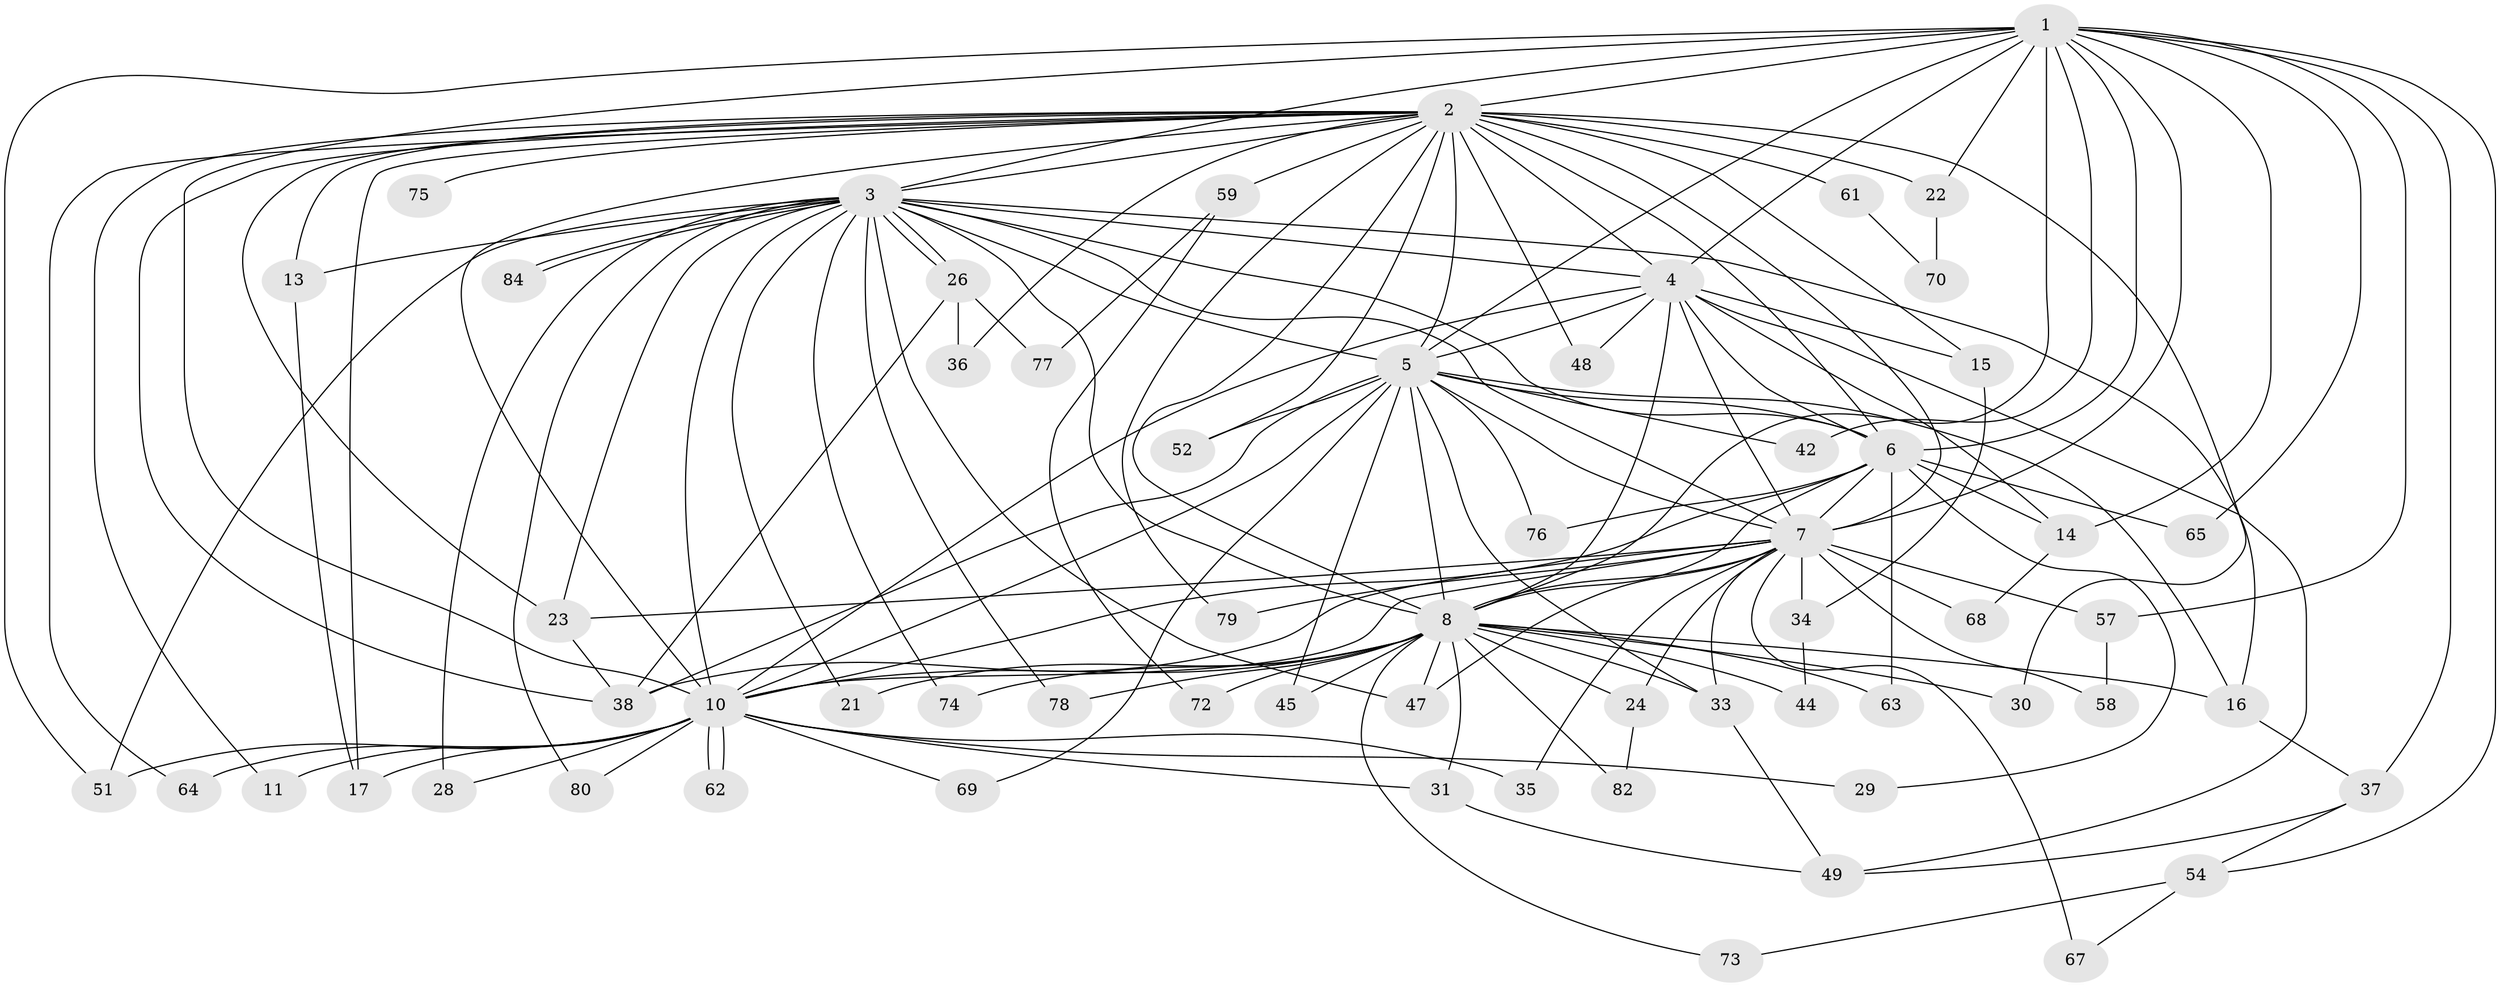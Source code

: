 // original degree distribution, {17: 0.011904761904761904, 18: 0.023809523809523808, 23: 0.011904761904761904, 13: 0.011904761904761904, 16: 0.011904761904761904, 19: 0.011904761904761904, 25: 0.011904761904761904, 22: 0.023809523809523808, 2: 0.47619047619047616, 4: 0.10714285714285714, 3: 0.2857142857142857, 5: 0.011904761904761904}
// Generated by graph-tools (version 1.1) at 2025/41/03/06/25 10:41:39]
// undirected, 62 vertices, 151 edges
graph export_dot {
graph [start="1"]
  node [color=gray90,style=filled];
  1 [super="+12"];
  2 [super="+9"];
  3 [super="+41"];
  4 [super="+39"];
  5 [super="+27"];
  6 [super="+20"];
  7 [super="+32"];
  8 [super="+46"];
  10 [super="+66"];
  11;
  13;
  14 [super="+18"];
  15;
  16 [super="+25"];
  17 [super="+19"];
  21;
  22 [super="+50"];
  23 [super="+43"];
  24;
  26 [super="+55"];
  28;
  29;
  30 [super="+71"];
  31;
  33 [super="+83"];
  34;
  35;
  36;
  37 [super="+81"];
  38 [super="+40"];
  42;
  44;
  45;
  47 [super="+60"];
  48;
  49 [super="+56"];
  51 [super="+53"];
  52;
  54;
  57;
  58;
  59;
  61;
  62;
  63;
  64;
  65;
  67;
  68;
  69;
  70;
  72;
  73;
  74;
  75;
  76;
  77;
  78;
  79;
  80;
  82;
  84;
  1 -- 2 [weight=2];
  1 -- 3;
  1 -- 4;
  1 -- 5;
  1 -- 6 [weight=2];
  1 -- 7;
  1 -- 8 [weight=2];
  1 -- 10;
  1 -- 22;
  1 -- 37;
  1 -- 54;
  1 -- 57;
  1 -- 65;
  1 -- 42;
  1 -- 51;
  1 -- 14;
  2 -- 3 [weight=2];
  2 -- 4 [weight=3];
  2 -- 5 [weight=2];
  2 -- 6 [weight=2];
  2 -- 7 [weight=2];
  2 -- 8 [weight=2];
  2 -- 10 [weight=2];
  2 -- 15;
  2 -- 22 [weight=2];
  2 -- 23;
  2 -- 30 [weight=2];
  2 -- 36;
  2 -- 38;
  2 -- 52;
  2 -- 59 [weight=2];
  2 -- 64;
  2 -- 11;
  2 -- 75;
  2 -- 13;
  2 -- 79;
  2 -- 17;
  2 -- 48;
  2 -- 61;
  3 -- 4;
  3 -- 5;
  3 -- 6;
  3 -- 7;
  3 -- 8;
  3 -- 10;
  3 -- 13;
  3 -- 16;
  3 -- 21;
  3 -- 23;
  3 -- 26;
  3 -- 26;
  3 -- 28 [weight=2];
  3 -- 74;
  3 -- 78;
  3 -- 84;
  3 -- 84;
  3 -- 80;
  3 -- 47;
  3 -- 51;
  4 -- 5;
  4 -- 6;
  4 -- 7;
  4 -- 8;
  4 -- 10;
  4 -- 14;
  4 -- 15;
  4 -- 48;
  4 -- 49;
  5 -- 6;
  5 -- 7;
  5 -- 8;
  5 -- 10;
  5 -- 16 [weight=2];
  5 -- 33;
  5 -- 38;
  5 -- 42;
  5 -- 45;
  5 -- 52;
  5 -- 69;
  5 -- 76;
  6 -- 7;
  6 -- 8 [weight=2];
  6 -- 10;
  6 -- 14;
  6 -- 29;
  6 -- 63;
  6 -- 65;
  6 -- 76;
  7 -- 8;
  7 -- 10 [weight=2];
  7 -- 24;
  7 -- 33;
  7 -- 34;
  7 -- 47;
  7 -- 57;
  7 -- 58;
  7 -- 67;
  7 -- 79;
  7 -- 35;
  7 -- 68;
  7 -- 23;
  7 -- 38;
  8 -- 10;
  8 -- 21;
  8 -- 24;
  8 -- 30;
  8 -- 31;
  8 -- 44;
  8 -- 45;
  8 -- 47;
  8 -- 63;
  8 -- 73;
  8 -- 74;
  8 -- 78;
  8 -- 82;
  8 -- 72;
  8 -- 33;
  8 -- 16;
  10 -- 11;
  10 -- 28;
  10 -- 29;
  10 -- 31;
  10 -- 35;
  10 -- 51;
  10 -- 62;
  10 -- 62;
  10 -- 64;
  10 -- 69;
  10 -- 80;
  10 -- 17;
  13 -- 17;
  14 -- 68;
  15 -- 34;
  16 -- 37;
  22 -- 70;
  23 -- 38;
  24 -- 82;
  26 -- 36;
  26 -- 77;
  26 -- 38;
  31 -- 49;
  33 -- 49;
  34 -- 44;
  37 -- 54;
  37 -- 49;
  54 -- 67;
  54 -- 73;
  57 -- 58;
  59 -- 72;
  59 -- 77;
  61 -- 70;
}
